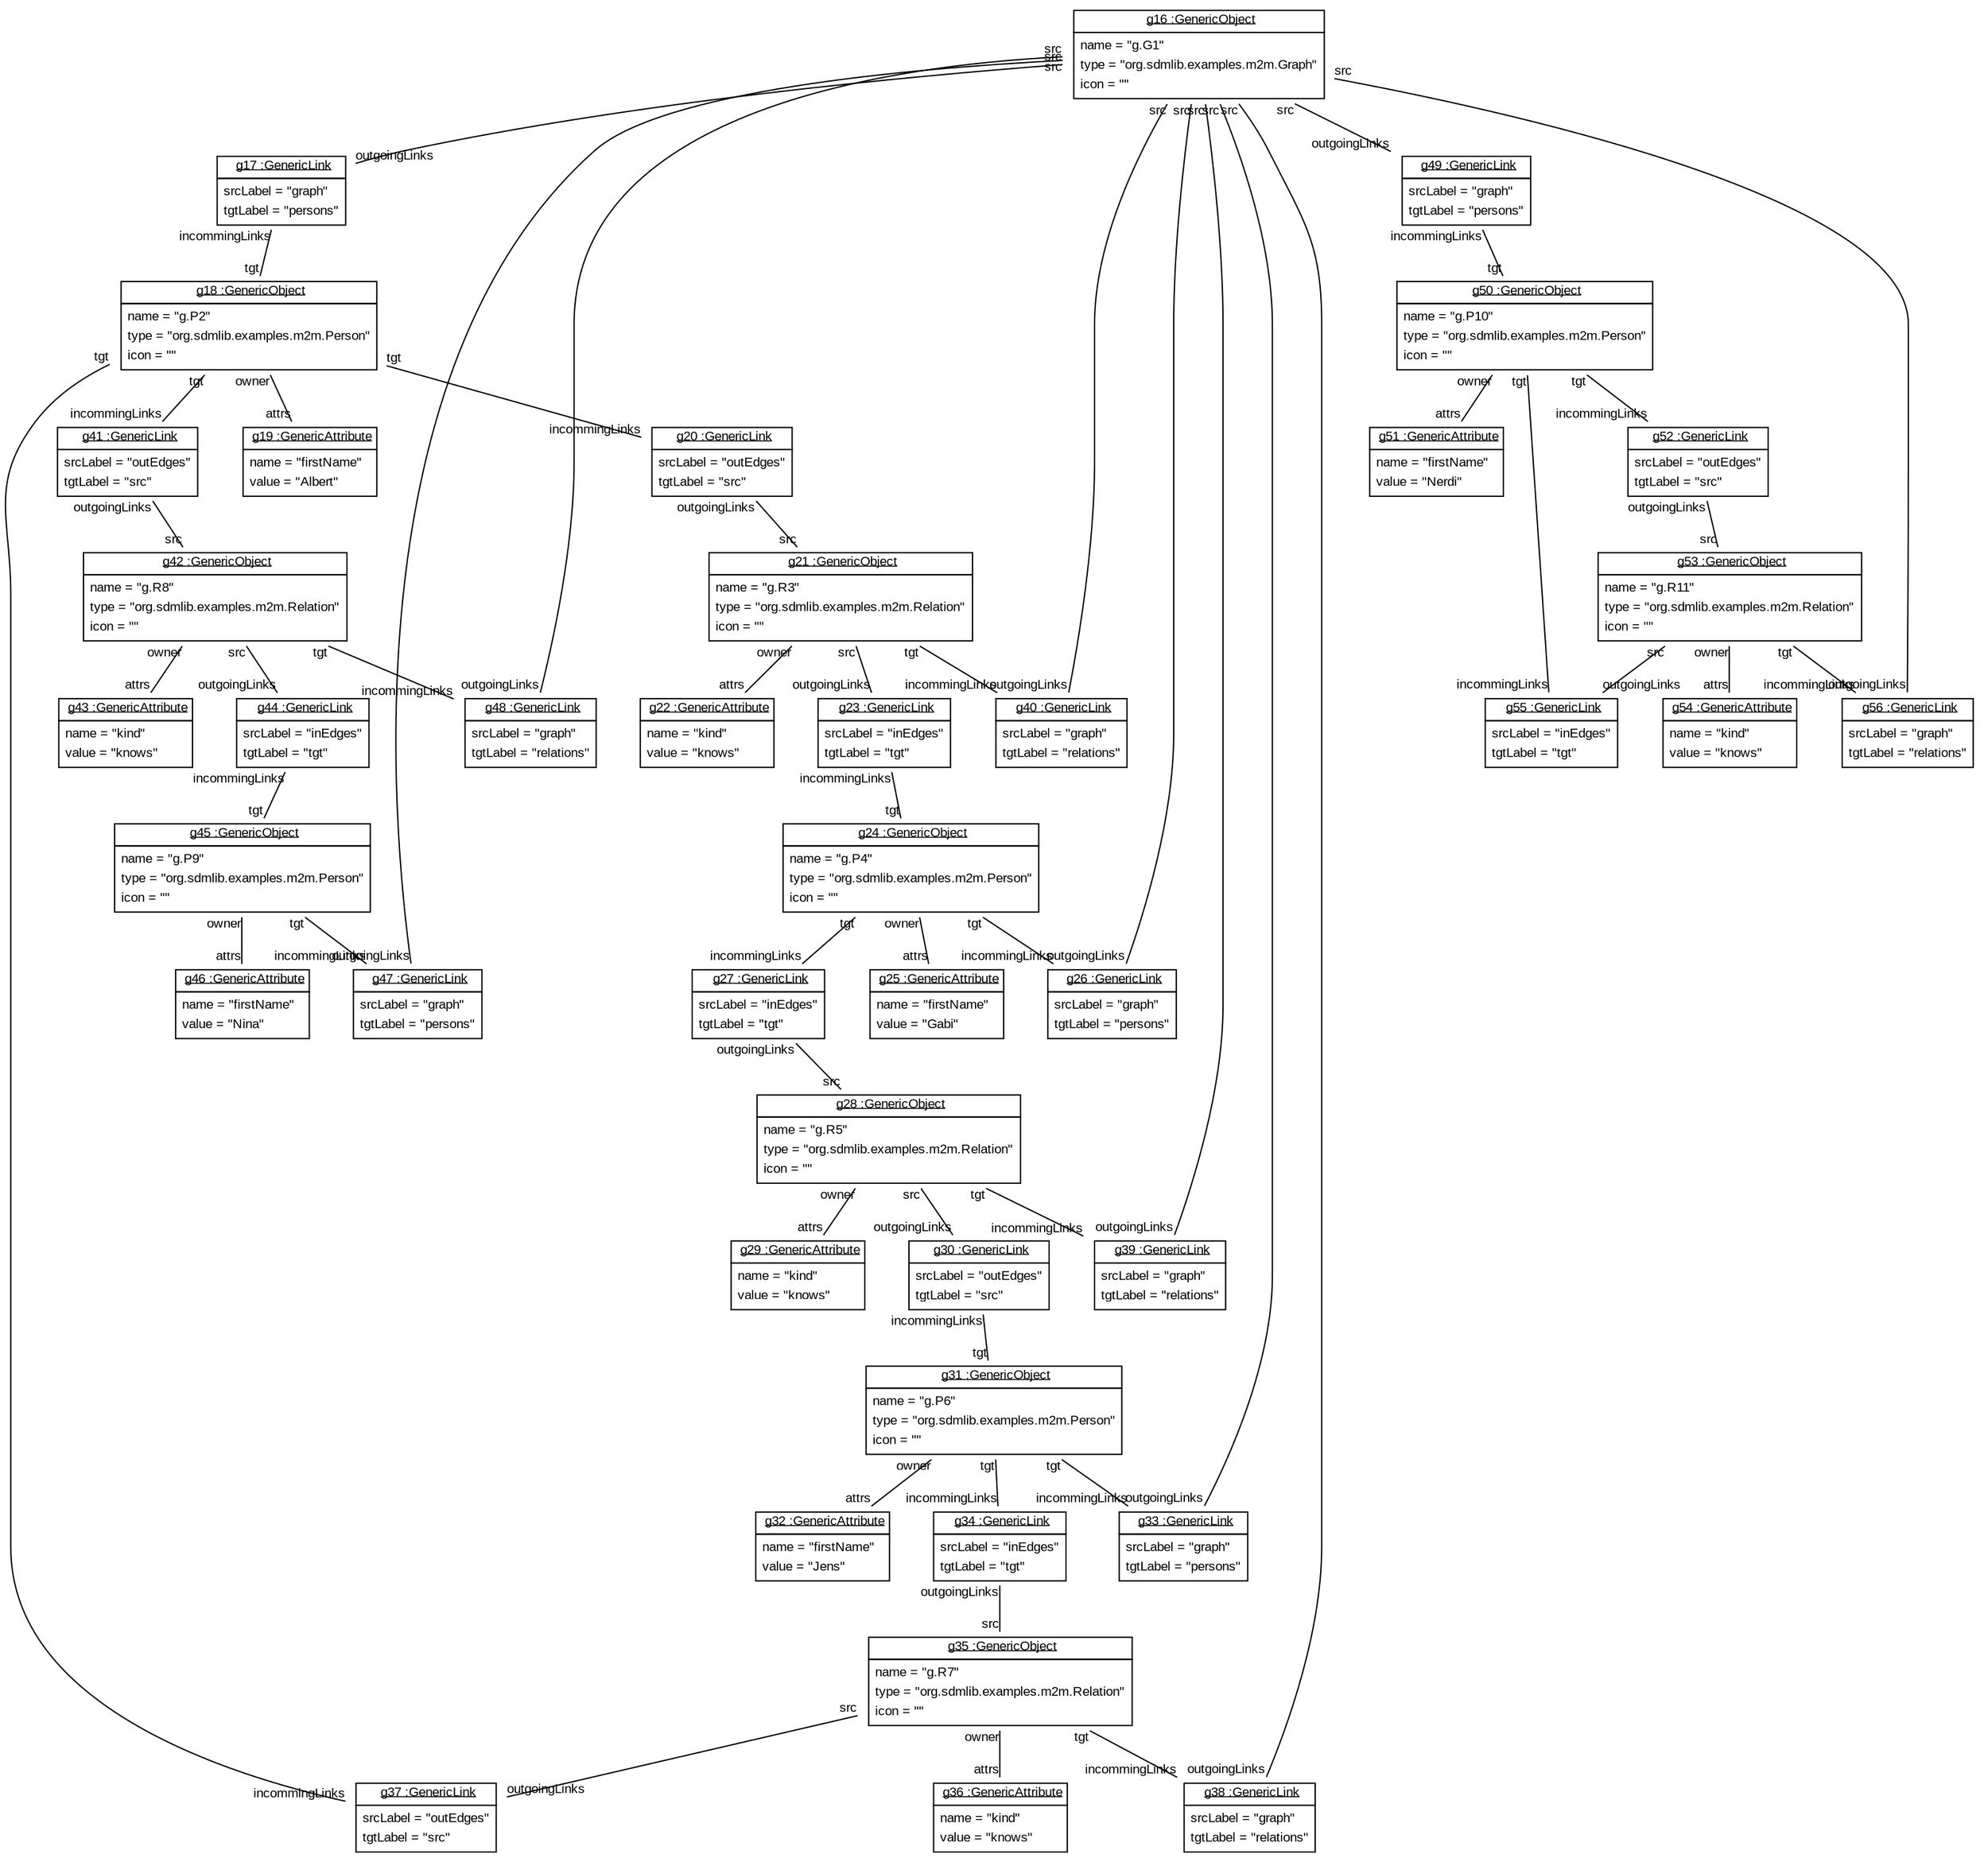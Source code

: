 graph ObjectDiagram {
   node [shape = none, fontsize = 10, fontname = "Arial"];
   edge [fontsize = 10, fontname = "Arial"];
   compound=true;

g16 [label=<<table border='0' cellborder='1' cellspacing='0'> <tr> <td href="../../SDMLib/src/org/sdmlib/models/objects/GenericObject.java"> <u>g16 :GenericObject</u></td></tr><tr><td><table border='0' cellborder='0' cellspacing='0'><tr><td align='left'>name = "g.G1"</td></tr><tr><td align='left'>type = "org.sdmlib.examples.m2m.Graph"</td></tr><tr><td align='left'>icon = ""</td></tr></table></td></tr></table>>];
g17 [label=<<table border='0' cellborder='1' cellspacing='0'> <tr> <td href="../../SDMLib/src/org/sdmlib/models/objects/GenericLink.java"> <u>g17 :GenericLink</u></td></tr><tr><td><table border='0' cellborder='0' cellspacing='0'><tr><td align='left'>srcLabel = "graph"</td></tr><tr><td align='left'>tgtLabel = "persons"</td></tr></table></td></tr></table>>];
g18 [label=<<table border='0' cellborder='1' cellspacing='0'> <tr> <td href="../../SDMLib/src/org/sdmlib/models/objects/GenericObject.java"> <u>g18 :GenericObject</u></td></tr><tr><td><table border='0' cellborder='0' cellspacing='0'><tr><td align='left'>name = "g.P2"</td></tr><tr><td align='left'>type = "org.sdmlib.examples.m2m.Person"</td></tr><tr><td align='left'>icon = ""</td></tr></table></td></tr></table>>];
g19 [label=<<table border='0' cellborder='1' cellspacing='0'> <tr> <td href="../../SDMLib/src/org/sdmlib/models/objects/GenericAttribute.java"> <u>g19 :GenericAttribute</u></td></tr><tr><td><table border='0' cellborder='0' cellspacing='0'><tr><td align='left'>name = "firstName"</td></tr><tr><td align='left'>value = "Albert"</td></tr></table></td></tr></table>>];
g20 [label=<<table border='0' cellborder='1' cellspacing='0'> <tr> <td href="../../SDMLib/src/org/sdmlib/models/objects/GenericLink.java"> <u>g20 :GenericLink</u></td></tr><tr><td><table border='0' cellborder='0' cellspacing='0'><tr><td align='left'>srcLabel = "outEdges"</td></tr><tr><td align='left'>tgtLabel = "src"</td></tr></table></td></tr></table>>];
g21 [label=<<table border='0' cellborder='1' cellspacing='0'> <tr> <td href="../../SDMLib/src/org/sdmlib/models/objects/GenericObject.java"> <u>g21 :GenericObject</u></td></tr><tr><td><table border='0' cellborder='0' cellspacing='0'><tr><td align='left'>name = "g.R3"</td></tr><tr><td align='left'>type = "org.sdmlib.examples.m2m.Relation"</td></tr><tr><td align='left'>icon = ""</td></tr></table></td></tr></table>>];
g22 [label=<<table border='0' cellborder='1' cellspacing='0'> <tr> <td href="../../SDMLib/src/org/sdmlib/models/objects/GenericAttribute.java"> <u>g22 :GenericAttribute</u></td></tr><tr><td><table border='0' cellborder='0' cellspacing='0'><tr><td align='left'>name = "kind"</td></tr><tr><td align='left'>value = "knows"</td></tr></table></td></tr></table>>];
g23 [label=<<table border='0' cellborder='1' cellspacing='0'> <tr> <td href="../../SDMLib/src/org/sdmlib/models/objects/GenericLink.java"> <u>g23 :GenericLink</u></td></tr><tr><td><table border='0' cellborder='0' cellspacing='0'><tr><td align='left'>srcLabel = "inEdges"</td></tr><tr><td align='left'>tgtLabel = "tgt"</td></tr></table></td></tr></table>>];
g24 [label=<<table border='0' cellborder='1' cellspacing='0'> <tr> <td href="../../SDMLib/src/org/sdmlib/models/objects/GenericObject.java"> <u>g24 :GenericObject</u></td></tr><tr><td><table border='0' cellborder='0' cellspacing='0'><tr><td align='left'>name = "g.P4"</td></tr><tr><td align='left'>type = "org.sdmlib.examples.m2m.Person"</td></tr><tr><td align='left'>icon = ""</td></tr></table></td></tr></table>>];
g25 [label=<<table border='0' cellborder='1' cellspacing='0'> <tr> <td href="../../SDMLib/src/org/sdmlib/models/objects/GenericAttribute.java"> <u>g25 :GenericAttribute</u></td></tr><tr><td><table border='0' cellborder='0' cellspacing='0'><tr><td align='left'>name = "firstName"</td></tr><tr><td align='left'>value = "Gabi"</td></tr></table></td></tr></table>>];
g26 [label=<<table border='0' cellborder='1' cellspacing='0'> <tr> <td href="../../SDMLib/src/org/sdmlib/models/objects/GenericLink.java"> <u>g26 :GenericLink</u></td></tr><tr><td><table border='0' cellborder='0' cellspacing='0'><tr><td align='left'>srcLabel = "graph"</td></tr><tr><td align='left'>tgtLabel = "persons"</td></tr></table></td></tr></table>>];
g27 [label=<<table border='0' cellborder='1' cellspacing='0'> <tr> <td href="../../SDMLib/src/org/sdmlib/models/objects/GenericLink.java"> <u>g27 :GenericLink</u></td></tr><tr><td><table border='0' cellborder='0' cellspacing='0'><tr><td align='left'>srcLabel = "inEdges"</td></tr><tr><td align='left'>tgtLabel = "tgt"</td></tr></table></td></tr></table>>];
g28 [label=<<table border='0' cellborder='1' cellspacing='0'> <tr> <td href="../../SDMLib/src/org/sdmlib/models/objects/GenericObject.java"> <u>g28 :GenericObject</u></td></tr><tr><td><table border='0' cellborder='0' cellspacing='0'><tr><td align='left'>name = "g.R5"</td></tr><tr><td align='left'>type = "org.sdmlib.examples.m2m.Relation"</td></tr><tr><td align='left'>icon = ""</td></tr></table></td></tr></table>>];
g29 [label=<<table border='0' cellborder='1' cellspacing='0'> <tr> <td href="../../SDMLib/src/org/sdmlib/models/objects/GenericAttribute.java"> <u>g29 :GenericAttribute</u></td></tr><tr><td><table border='0' cellborder='0' cellspacing='0'><tr><td align='left'>name = "kind"</td></tr><tr><td align='left'>value = "knows"</td></tr></table></td></tr></table>>];
g30 [label=<<table border='0' cellborder='1' cellspacing='0'> <tr> <td href="../../SDMLib/src/org/sdmlib/models/objects/GenericLink.java"> <u>g30 :GenericLink</u></td></tr><tr><td><table border='0' cellborder='0' cellspacing='0'><tr><td align='left'>srcLabel = "outEdges"</td></tr><tr><td align='left'>tgtLabel = "src"</td></tr></table></td></tr></table>>];
g31 [label=<<table border='0' cellborder='1' cellspacing='0'> <tr> <td href="../../SDMLib/src/org/sdmlib/models/objects/GenericObject.java"> <u>g31 :GenericObject</u></td></tr><tr><td><table border='0' cellborder='0' cellspacing='0'><tr><td align='left'>name = "g.P6"</td></tr><tr><td align='left'>type = "org.sdmlib.examples.m2m.Person"</td></tr><tr><td align='left'>icon = ""</td></tr></table></td></tr></table>>];
g32 [label=<<table border='0' cellborder='1' cellspacing='0'> <tr> <td href="../../SDMLib/src/org/sdmlib/models/objects/GenericAttribute.java"> <u>g32 :GenericAttribute</u></td></tr><tr><td><table border='0' cellborder='0' cellspacing='0'><tr><td align='left'>name = "firstName"</td></tr><tr><td align='left'>value = "Jens"</td></tr></table></td></tr></table>>];
g33 [label=<<table border='0' cellborder='1' cellspacing='0'> <tr> <td href="../../SDMLib/src/org/sdmlib/models/objects/GenericLink.java"> <u>g33 :GenericLink</u></td></tr><tr><td><table border='0' cellborder='0' cellspacing='0'><tr><td align='left'>srcLabel = "graph"</td></tr><tr><td align='left'>tgtLabel = "persons"</td></tr></table></td></tr></table>>];
g34 [label=<<table border='0' cellborder='1' cellspacing='0'> <tr> <td href="../../SDMLib/src/org/sdmlib/models/objects/GenericLink.java"> <u>g34 :GenericLink</u></td></tr><tr><td><table border='0' cellborder='0' cellspacing='0'><tr><td align='left'>srcLabel = "inEdges"</td></tr><tr><td align='left'>tgtLabel = "tgt"</td></tr></table></td></tr></table>>];
g35 [label=<<table border='0' cellborder='1' cellspacing='0'> <tr> <td href="../../SDMLib/src/org/sdmlib/models/objects/GenericObject.java"> <u>g35 :GenericObject</u></td></tr><tr><td><table border='0' cellborder='0' cellspacing='0'><tr><td align='left'>name = "g.R7"</td></tr><tr><td align='left'>type = "org.sdmlib.examples.m2m.Relation"</td></tr><tr><td align='left'>icon = ""</td></tr></table></td></tr></table>>];
g36 [label=<<table border='0' cellborder='1' cellspacing='0'> <tr> <td href="../../SDMLib/src/org/sdmlib/models/objects/GenericAttribute.java"> <u>g36 :GenericAttribute</u></td></tr><tr><td><table border='0' cellborder='0' cellspacing='0'><tr><td align='left'>name = "kind"</td></tr><tr><td align='left'>value = "knows"</td></tr></table></td></tr></table>>];
g37 [label=<<table border='0' cellborder='1' cellspacing='0'> <tr> <td href="../../SDMLib/src/org/sdmlib/models/objects/GenericLink.java"> <u>g37 :GenericLink</u></td></tr><tr><td><table border='0' cellborder='0' cellspacing='0'><tr><td align='left'>srcLabel = "outEdges"</td></tr><tr><td align='left'>tgtLabel = "src"</td></tr></table></td></tr></table>>];
g38 [label=<<table border='0' cellborder='1' cellspacing='0'> <tr> <td href="../../SDMLib/src/org/sdmlib/models/objects/GenericLink.java"> <u>g38 :GenericLink</u></td></tr><tr><td><table border='0' cellborder='0' cellspacing='0'><tr><td align='left'>srcLabel = "graph"</td></tr><tr><td align='left'>tgtLabel = "relations"</td></tr></table></td></tr></table>>];
g39 [label=<<table border='0' cellborder='1' cellspacing='0'> <tr> <td href="../../SDMLib/src/org/sdmlib/models/objects/GenericLink.java"> <u>g39 :GenericLink</u></td></tr><tr><td><table border='0' cellborder='0' cellspacing='0'><tr><td align='left'>srcLabel = "graph"</td></tr><tr><td align='left'>tgtLabel = "relations"</td></tr></table></td></tr></table>>];
g40 [label=<<table border='0' cellborder='1' cellspacing='0'> <tr> <td href="../../SDMLib/src/org/sdmlib/models/objects/GenericLink.java"> <u>g40 :GenericLink</u></td></tr><tr><td><table border='0' cellborder='0' cellspacing='0'><tr><td align='left'>srcLabel = "graph"</td></tr><tr><td align='left'>tgtLabel = "relations"</td></tr></table></td></tr></table>>];
g41 [label=<<table border='0' cellborder='1' cellspacing='0'> <tr> <td href="../../SDMLib/src/org/sdmlib/models/objects/GenericLink.java"> <u>g41 :GenericLink</u></td></tr><tr><td><table border='0' cellborder='0' cellspacing='0'><tr><td align='left'>srcLabel = "outEdges"</td></tr><tr><td align='left'>tgtLabel = "src"</td></tr></table></td></tr></table>>];
g42 [label=<<table border='0' cellborder='1' cellspacing='0'> <tr> <td href="../../SDMLib/src/org/sdmlib/models/objects/GenericObject.java"> <u>g42 :GenericObject</u></td></tr><tr><td><table border='0' cellborder='0' cellspacing='0'><tr><td align='left'>name = "g.R8"</td></tr><tr><td align='left'>type = "org.sdmlib.examples.m2m.Relation"</td></tr><tr><td align='left'>icon = ""</td></tr></table></td></tr></table>>];
g43 [label=<<table border='0' cellborder='1' cellspacing='0'> <tr> <td href="../../SDMLib/src/org/sdmlib/models/objects/GenericAttribute.java"> <u>g43 :GenericAttribute</u></td></tr><tr><td><table border='0' cellborder='0' cellspacing='0'><tr><td align='left'>name = "kind"</td></tr><tr><td align='left'>value = "knows"</td></tr></table></td></tr></table>>];
g44 [label=<<table border='0' cellborder='1' cellspacing='0'> <tr> <td href="../../SDMLib/src/org/sdmlib/models/objects/GenericLink.java"> <u>g44 :GenericLink</u></td></tr><tr><td><table border='0' cellborder='0' cellspacing='0'><tr><td align='left'>srcLabel = "inEdges"</td></tr><tr><td align='left'>tgtLabel = "tgt"</td></tr></table></td></tr></table>>];
g45 [label=<<table border='0' cellborder='1' cellspacing='0'> <tr> <td href="../../SDMLib/src/org/sdmlib/models/objects/GenericObject.java"> <u>g45 :GenericObject</u></td></tr><tr><td><table border='0' cellborder='0' cellspacing='0'><tr><td align='left'>name = "g.P9"</td></tr><tr><td align='left'>type = "org.sdmlib.examples.m2m.Person"</td></tr><tr><td align='left'>icon = ""</td></tr></table></td></tr></table>>];
g46 [label=<<table border='0' cellborder='1' cellspacing='0'> <tr> <td href="../../SDMLib/src/org/sdmlib/models/objects/GenericAttribute.java"> <u>g46 :GenericAttribute</u></td></tr><tr><td><table border='0' cellborder='0' cellspacing='0'><tr><td align='left'>name = "firstName"</td></tr><tr><td align='left'>value = "Nina"</td></tr></table></td></tr></table>>];
g47 [label=<<table border='0' cellborder='1' cellspacing='0'> <tr> <td href="../../SDMLib/src/org/sdmlib/models/objects/GenericLink.java"> <u>g47 :GenericLink</u></td></tr><tr><td><table border='0' cellborder='0' cellspacing='0'><tr><td align='left'>srcLabel = "graph"</td></tr><tr><td align='left'>tgtLabel = "persons"</td></tr></table></td></tr></table>>];
g48 [label=<<table border='0' cellborder='1' cellspacing='0'> <tr> <td href="../../SDMLib/src/org/sdmlib/models/objects/GenericLink.java"> <u>g48 :GenericLink</u></td></tr><tr><td><table border='0' cellborder='0' cellspacing='0'><tr><td align='left'>srcLabel = "graph"</td></tr><tr><td align='left'>tgtLabel = "relations"</td></tr></table></td></tr></table>>];
g49 [label=<<table border='0' cellborder='1' cellspacing='0'> <tr> <td href="../../SDMLib/src/org/sdmlib/models/objects/GenericLink.java"> <u>g49 :GenericLink</u></td></tr><tr><td><table border='0' cellborder='0' cellspacing='0'><tr><td align='left'>srcLabel = "graph"</td></tr><tr><td align='left'>tgtLabel = "persons"</td></tr></table></td></tr></table>>];
g50 [label=<<table border='0' cellborder='1' cellspacing='0'> <tr> <td href="../../SDMLib/src/org/sdmlib/models/objects/GenericObject.java"> <u>g50 :GenericObject</u></td></tr><tr><td><table border='0' cellborder='0' cellspacing='0'><tr><td align='left'>name = "g.P10"</td></tr><tr><td align='left'>type = "org.sdmlib.examples.m2m.Person"</td></tr><tr><td align='left'>icon = ""</td></tr></table></td></tr></table>>];
g51 [label=<<table border='0' cellborder='1' cellspacing='0'> <tr> <td href="../../SDMLib/src/org/sdmlib/models/objects/GenericAttribute.java"> <u>g51 :GenericAttribute</u></td></tr><tr><td><table border='0' cellborder='0' cellspacing='0'><tr><td align='left'>name = "firstName"</td></tr><tr><td align='left'>value = "Nerdi"</td></tr></table></td></tr></table>>];
g52 [label=<<table border='0' cellborder='1' cellspacing='0'> <tr> <td href="../../SDMLib/src/org/sdmlib/models/objects/GenericLink.java"> <u>g52 :GenericLink</u></td></tr><tr><td><table border='0' cellborder='0' cellspacing='0'><tr><td align='left'>srcLabel = "outEdges"</td></tr><tr><td align='left'>tgtLabel = "src"</td></tr></table></td></tr></table>>];
g53 [label=<<table border='0' cellborder='1' cellspacing='0'> <tr> <td href="../../SDMLib/src/org/sdmlib/models/objects/GenericObject.java"> <u>g53 :GenericObject</u></td></tr><tr><td><table border='0' cellborder='0' cellspacing='0'><tr><td align='left'>name = "g.R11"</td></tr><tr><td align='left'>type = "org.sdmlib.examples.m2m.Relation"</td></tr><tr><td align='left'>icon = ""</td></tr></table></td></tr></table>>];
g54 [label=<<table border='0' cellborder='1' cellspacing='0'> <tr> <td href="../../SDMLib/src/org/sdmlib/models/objects/GenericAttribute.java"> <u>g54 :GenericAttribute</u></td></tr><tr><td><table border='0' cellborder='0' cellspacing='0'><tr><td align='left'>name = "kind"</td></tr><tr><td align='left'>value = "knows"</td></tr></table></td></tr></table>>];
g55 [label=<<table border='0' cellborder='1' cellspacing='0'> <tr> <td href="../../SDMLib/src/org/sdmlib/models/objects/GenericLink.java"> <u>g55 :GenericLink</u></td></tr><tr><td><table border='0' cellborder='0' cellspacing='0'><tr><td align='left'>srcLabel = "inEdges"</td></tr><tr><td align='left'>tgtLabel = "tgt"</td></tr></table></td></tr></table>>];
g56 [label=<<table border='0' cellborder='1' cellspacing='0'> <tr> <td href="../../SDMLib/src/org/sdmlib/models/objects/GenericLink.java"> <u>g56 :GenericLink</u></td></tr><tr><td><table border='0' cellborder='0' cellspacing='0'><tr><td align='left'>srcLabel = "graph"</td></tr><tr><td align='left'>tgtLabel = "relations"</td></tr></table></td></tr></table>>];

g16 -- g17 [headlabel = "outgoingLinks" taillabel = "src"];
g16 -- g40 [headlabel = "outgoingLinks" taillabel = "src"];
g16 -- g26 [headlabel = "outgoingLinks" taillabel = "src"];
g16 -- g39 [headlabel = "outgoingLinks" taillabel = "src"];
g16 -- g33 [headlabel = "outgoingLinks" taillabel = "src"];
g16 -- g38 [headlabel = "outgoingLinks" taillabel = "src"];
g16 -- g48 [headlabel = "outgoingLinks" taillabel = "src"];
g16 -- g47 [headlabel = "outgoingLinks" taillabel = "src"];
g16 -- g49 [headlabel = "outgoingLinks" taillabel = "src"];
g16 -- g56 [headlabel = "outgoingLinks" taillabel = "src"];
g17 -- g18 [headlabel = "tgt" taillabel = "incommingLinks"];
g18 -- g19 [headlabel = "attrs" taillabel = "owner"];
g18 -- g20 [headlabel = "incommingLinks" taillabel = "tgt"];
g18 -- g37 [headlabel = "incommingLinks" taillabel = "tgt"];
g18 -- g41 [headlabel = "incommingLinks" taillabel = "tgt"];
g20 -- g21 [headlabel = "src" taillabel = "outgoingLinks"];
g21 -- g22 [headlabel = "attrs" taillabel = "owner"];
g21 -- g23 [headlabel = "outgoingLinks" taillabel = "src"];
g21 -- g40 [headlabel = "incommingLinks" taillabel = "tgt"];
g23 -- g24 [headlabel = "tgt" taillabel = "incommingLinks"];
g24 -- g25 [headlabel = "attrs" taillabel = "owner"];
g24 -- g26 [headlabel = "incommingLinks" taillabel = "tgt"];
g24 -- g27 [headlabel = "incommingLinks" taillabel = "tgt"];
g27 -- g28 [headlabel = "src" taillabel = "outgoingLinks"];
g28 -- g29 [headlabel = "attrs" taillabel = "owner"];
g28 -- g30 [headlabel = "outgoingLinks" taillabel = "src"];
g28 -- g39 [headlabel = "incommingLinks" taillabel = "tgt"];
g30 -- g31 [headlabel = "tgt" taillabel = "incommingLinks"];
g31 -- g32 [headlabel = "attrs" taillabel = "owner"];
g31 -- g33 [headlabel = "incommingLinks" taillabel = "tgt"];
g31 -- g34 [headlabel = "incommingLinks" taillabel = "tgt"];
g34 -- g35 [headlabel = "src" taillabel = "outgoingLinks"];
g35 -- g36 [headlabel = "attrs" taillabel = "owner"];
g35 -- g37 [headlabel = "outgoingLinks" taillabel = "src"];
g35 -- g38 [headlabel = "incommingLinks" taillabel = "tgt"];
g41 -- g42 [headlabel = "src" taillabel = "outgoingLinks"];
g42 -- g43 [headlabel = "attrs" taillabel = "owner"];
g42 -- g44 [headlabel = "outgoingLinks" taillabel = "src"];
g42 -- g48 [headlabel = "incommingLinks" taillabel = "tgt"];
g44 -- g45 [headlabel = "tgt" taillabel = "incommingLinks"];
g45 -- g46 [headlabel = "attrs" taillabel = "owner"];
g45 -- g47 [headlabel = "incommingLinks" taillabel = "tgt"];
g49 -- g50 [headlabel = "tgt" taillabel = "incommingLinks"];
g50 -- g51 [headlabel = "attrs" taillabel = "owner"];
g50 -- g52 [headlabel = "incommingLinks" taillabel = "tgt"];
g50 -- g55 [headlabel = "incommingLinks" taillabel = "tgt"];
g52 -- g53 [headlabel = "src" taillabel = "outgoingLinks"];
g53 -- g54 [headlabel = "attrs" taillabel = "owner"];
g53 -- g55 [headlabel = "outgoingLinks" taillabel = "src"];
g53 -- g56 [headlabel = "incommingLinks" taillabel = "tgt"];
}
